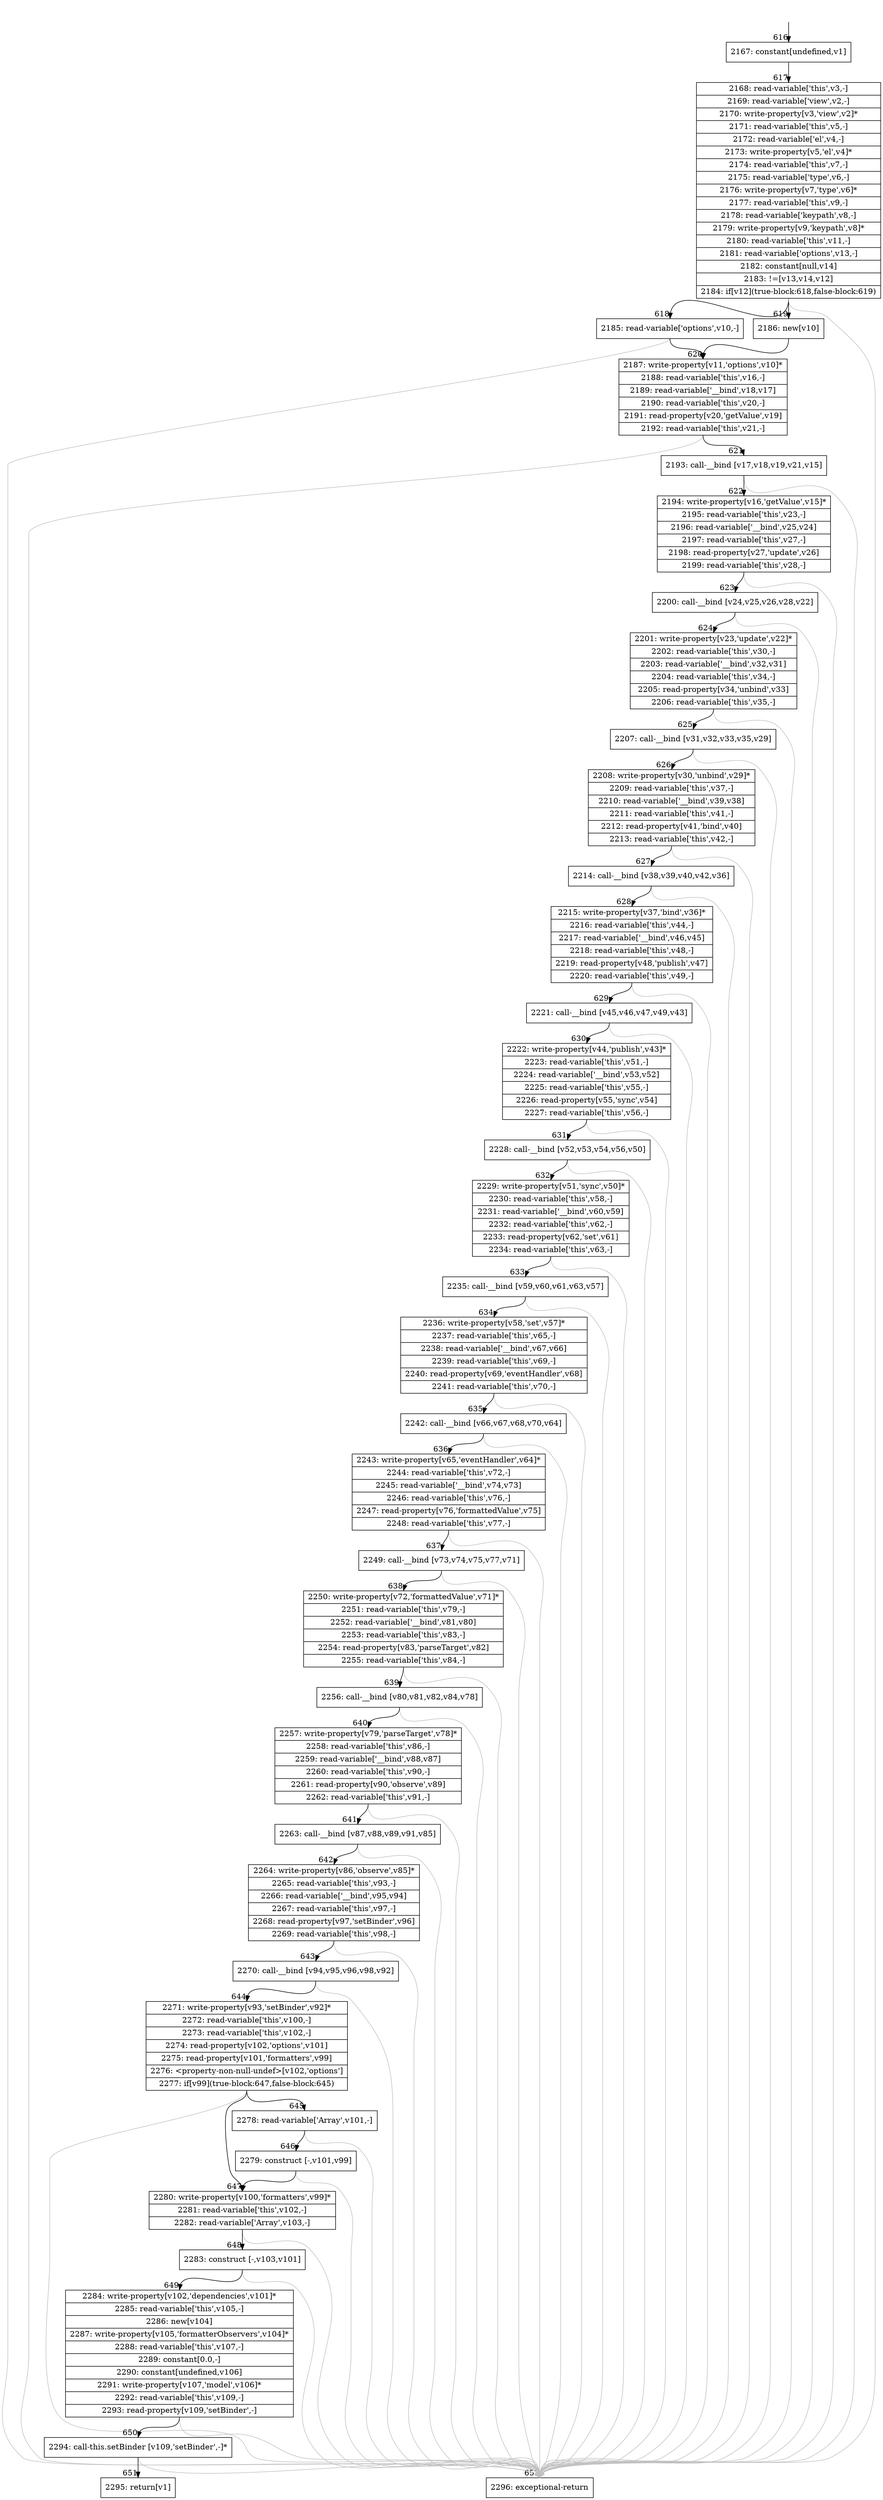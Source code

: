 digraph {
rankdir="TD"
BB_entry48[shape=none,label=""];
BB_entry48 -> BB616 [tailport=s, headport=n, headlabel="    616"]
BB616 [shape=record label="{2167: constant[undefined,v1]}" ] 
BB616 -> BB617 [tailport=s, headport=n, headlabel="      617"]
BB617 [shape=record label="{2168: read-variable['this',v3,-]|2169: read-variable['view',v2,-]|2170: write-property[v3,'view',v2]*|2171: read-variable['this',v5,-]|2172: read-variable['el',v4,-]|2173: write-property[v5,'el',v4]*|2174: read-variable['this',v7,-]|2175: read-variable['type',v6,-]|2176: write-property[v7,'type',v6]*|2177: read-variable['this',v9,-]|2178: read-variable['keypath',v8,-]|2179: write-property[v9,'keypath',v8]*|2180: read-variable['this',v11,-]|2181: read-variable['options',v13,-]|2182: constant[null,v14]|2183: !=[v13,v14,v12]|2184: if[v12](true-block:618,false-block:619)}" ] 
BB617 -> BB618 [tailport=s, headport=n, headlabel="      618"]
BB617 -> BB619 [tailport=s, headport=n, headlabel="      619"]
BB617 -> BB652 [tailport=s, headport=n, color=gray, headlabel="      652"]
BB618 [shape=record label="{2185: read-variable['options',v10,-]}" ] 
BB618 -> BB620 [tailport=s, headport=n, headlabel="      620"]
BB618 -> BB652 [tailport=s, headport=n, color=gray]
BB619 [shape=record label="{2186: new[v10]}" ] 
BB619 -> BB620 [tailport=s, headport=n]
BB620 [shape=record label="{2187: write-property[v11,'options',v10]*|2188: read-variable['this',v16,-]|2189: read-variable['__bind',v18,v17]|2190: read-variable['this',v20,-]|2191: read-property[v20,'getValue',v19]|2192: read-variable['this',v21,-]}" ] 
BB620 -> BB621 [tailport=s, headport=n, headlabel="      621"]
BB620 -> BB652 [tailport=s, headport=n, color=gray]
BB621 [shape=record label="{2193: call-__bind [v17,v18,v19,v21,v15]}" ] 
BB621 -> BB622 [tailport=s, headport=n, headlabel="      622"]
BB621 -> BB652 [tailport=s, headport=n, color=gray]
BB622 [shape=record label="{2194: write-property[v16,'getValue',v15]*|2195: read-variable['this',v23,-]|2196: read-variable['__bind',v25,v24]|2197: read-variable['this',v27,-]|2198: read-property[v27,'update',v26]|2199: read-variable['this',v28,-]}" ] 
BB622 -> BB623 [tailport=s, headport=n, headlabel="      623"]
BB622 -> BB652 [tailport=s, headport=n, color=gray]
BB623 [shape=record label="{2200: call-__bind [v24,v25,v26,v28,v22]}" ] 
BB623 -> BB624 [tailport=s, headport=n, headlabel="      624"]
BB623 -> BB652 [tailport=s, headport=n, color=gray]
BB624 [shape=record label="{2201: write-property[v23,'update',v22]*|2202: read-variable['this',v30,-]|2203: read-variable['__bind',v32,v31]|2204: read-variable['this',v34,-]|2205: read-property[v34,'unbind',v33]|2206: read-variable['this',v35,-]}" ] 
BB624 -> BB625 [tailport=s, headport=n, headlabel="      625"]
BB624 -> BB652 [tailport=s, headport=n, color=gray]
BB625 [shape=record label="{2207: call-__bind [v31,v32,v33,v35,v29]}" ] 
BB625 -> BB626 [tailport=s, headport=n, headlabel="      626"]
BB625 -> BB652 [tailport=s, headport=n, color=gray]
BB626 [shape=record label="{2208: write-property[v30,'unbind',v29]*|2209: read-variable['this',v37,-]|2210: read-variable['__bind',v39,v38]|2211: read-variable['this',v41,-]|2212: read-property[v41,'bind',v40]|2213: read-variable['this',v42,-]}" ] 
BB626 -> BB627 [tailport=s, headport=n, headlabel="      627"]
BB626 -> BB652 [tailport=s, headport=n, color=gray]
BB627 [shape=record label="{2214: call-__bind [v38,v39,v40,v42,v36]}" ] 
BB627 -> BB628 [tailport=s, headport=n, headlabel="      628"]
BB627 -> BB652 [tailport=s, headport=n, color=gray]
BB628 [shape=record label="{2215: write-property[v37,'bind',v36]*|2216: read-variable['this',v44,-]|2217: read-variable['__bind',v46,v45]|2218: read-variable['this',v48,-]|2219: read-property[v48,'publish',v47]|2220: read-variable['this',v49,-]}" ] 
BB628 -> BB629 [tailport=s, headport=n, headlabel="      629"]
BB628 -> BB652 [tailport=s, headport=n, color=gray]
BB629 [shape=record label="{2221: call-__bind [v45,v46,v47,v49,v43]}" ] 
BB629 -> BB630 [tailport=s, headport=n, headlabel="      630"]
BB629 -> BB652 [tailport=s, headport=n, color=gray]
BB630 [shape=record label="{2222: write-property[v44,'publish',v43]*|2223: read-variable['this',v51,-]|2224: read-variable['__bind',v53,v52]|2225: read-variable['this',v55,-]|2226: read-property[v55,'sync',v54]|2227: read-variable['this',v56,-]}" ] 
BB630 -> BB631 [tailport=s, headport=n, headlabel="      631"]
BB630 -> BB652 [tailport=s, headport=n, color=gray]
BB631 [shape=record label="{2228: call-__bind [v52,v53,v54,v56,v50]}" ] 
BB631 -> BB632 [tailport=s, headport=n, headlabel="      632"]
BB631 -> BB652 [tailport=s, headport=n, color=gray]
BB632 [shape=record label="{2229: write-property[v51,'sync',v50]*|2230: read-variable['this',v58,-]|2231: read-variable['__bind',v60,v59]|2232: read-variable['this',v62,-]|2233: read-property[v62,'set',v61]|2234: read-variable['this',v63,-]}" ] 
BB632 -> BB633 [tailport=s, headport=n, headlabel="      633"]
BB632 -> BB652 [tailport=s, headport=n, color=gray]
BB633 [shape=record label="{2235: call-__bind [v59,v60,v61,v63,v57]}" ] 
BB633 -> BB634 [tailport=s, headport=n, headlabel="      634"]
BB633 -> BB652 [tailport=s, headport=n, color=gray]
BB634 [shape=record label="{2236: write-property[v58,'set',v57]*|2237: read-variable['this',v65,-]|2238: read-variable['__bind',v67,v66]|2239: read-variable['this',v69,-]|2240: read-property[v69,'eventHandler',v68]|2241: read-variable['this',v70,-]}" ] 
BB634 -> BB635 [tailport=s, headport=n, headlabel="      635"]
BB634 -> BB652 [tailport=s, headport=n, color=gray]
BB635 [shape=record label="{2242: call-__bind [v66,v67,v68,v70,v64]}" ] 
BB635 -> BB636 [tailport=s, headport=n, headlabel="      636"]
BB635 -> BB652 [tailport=s, headport=n, color=gray]
BB636 [shape=record label="{2243: write-property[v65,'eventHandler',v64]*|2244: read-variable['this',v72,-]|2245: read-variable['__bind',v74,v73]|2246: read-variable['this',v76,-]|2247: read-property[v76,'formattedValue',v75]|2248: read-variable['this',v77,-]}" ] 
BB636 -> BB637 [tailport=s, headport=n, headlabel="      637"]
BB636 -> BB652 [tailport=s, headport=n, color=gray]
BB637 [shape=record label="{2249: call-__bind [v73,v74,v75,v77,v71]}" ] 
BB637 -> BB638 [tailport=s, headport=n, headlabel="      638"]
BB637 -> BB652 [tailport=s, headport=n, color=gray]
BB638 [shape=record label="{2250: write-property[v72,'formattedValue',v71]*|2251: read-variable['this',v79,-]|2252: read-variable['__bind',v81,v80]|2253: read-variable['this',v83,-]|2254: read-property[v83,'parseTarget',v82]|2255: read-variable['this',v84,-]}" ] 
BB638 -> BB639 [tailport=s, headport=n, headlabel="      639"]
BB638 -> BB652 [tailport=s, headport=n, color=gray]
BB639 [shape=record label="{2256: call-__bind [v80,v81,v82,v84,v78]}" ] 
BB639 -> BB640 [tailport=s, headport=n, headlabel="      640"]
BB639 -> BB652 [tailport=s, headport=n, color=gray]
BB640 [shape=record label="{2257: write-property[v79,'parseTarget',v78]*|2258: read-variable['this',v86,-]|2259: read-variable['__bind',v88,v87]|2260: read-variable['this',v90,-]|2261: read-property[v90,'observe',v89]|2262: read-variable['this',v91,-]}" ] 
BB640 -> BB641 [tailport=s, headport=n, headlabel="      641"]
BB640 -> BB652 [tailport=s, headport=n, color=gray]
BB641 [shape=record label="{2263: call-__bind [v87,v88,v89,v91,v85]}" ] 
BB641 -> BB642 [tailport=s, headport=n, headlabel="      642"]
BB641 -> BB652 [tailport=s, headport=n, color=gray]
BB642 [shape=record label="{2264: write-property[v86,'observe',v85]*|2265: read-variable['this',v93,-]|2266: read-variable['__bind',v95,v94]|2267: read-variable['this',v97,-]|2268: read-property[v97,'setBinder',v96]|2269: read-variable['this',v98,-]}" ] 
BB642 -> BB643 [tailport=s, headport=n, headlabel="      643"]
BB642 -> BB652 [tailport=s, headport=n, color=gray]
BB643 [shape=record label="{2270: call-__bind [v94,v95,v96,v98,v92]}" ] 
BB643 -> BB644 [tailport=s, headport=n, headlabel="      644"]
BB643 -> BB652 [tailport=s, headport=n, color=gray]
BB644 [shape=record label="{2271: write-property[v93,'setBinder',v92]*|2272: read-variable['this',v100,-]|2273: read-variable['this',v102,-]|2274: read-property[v102,'options',v101]|2275: read-property[v101,'formatters',v99]|2276: \<property-non-null-undef\>[v102,'options']|2277: if[v99](true-block:647,false-block:645)}" ] 
BB644 -> BB647 [tailport=s, headport=n, headlabel="      647"]
BB644 -> BB645 [tailport=s, headport=n, headlabel="      645"]
BB644 -> BB652 [tailport=s, headport=n, color=gray]
BB645 [shape=record label="{2278: read-variable['Array',v101,-]}" ] 
BB645 -> BB646 [tailport=s, headport=n, headlabel="      646"]
BB645 -> BB652 [tailport=s, headport=n, color=gray]
BB646 [shape=record label="{2279: construct [-,v101,v99]}" ] 
BB646 -> BB647 [tailport=s, headport=n]
BB646 -> BB652 [tailport=s, headport=n, color=gray]
BB647 [shape=record label="{2280: write-property[v100,'formatters',v99]*|2281: read-variable['this',v102,-]|2282: read-variable['Array',v103,-]}" ] 
BB647 -> BB648 [tailport=s, headport=n, headlabel="      648"]
BB647 -> BB652 [tailport=s, headport=n, color=gray]
BB648 [shape=record label="{2283: construct [-,v103,v101]}" ] 
BB648 -> BB649 [tailport=s, headport=n, headlabel="      649"]
BB648 -> BB652 [tailport=s, headport=n, color=gray]
BB649 [shape=record label="{2284: write-property[v102,'dependencies',v101]*|2285: read-variable['this',v105,-]|2286: new[v104]|2287: write-property[v105,'formatterObservers',v104]*|2288: read-variable['this',v107,-]|2289: constant[0.0,-]|2290: constant[undefined,v106]|2291: write-property[v107,'model',v106]*|2292: read-variable['this',v109,-]|2293: read-property[v109,'setBinder',-]}" ] 
BB649 -> BB650 [tailport=s, headport=n, headlabel="      650"]
BB649 -> BB652 [tailport=s, headport=n, color=gray]
BB650 [shape=record label="{2294: call-this.setBinder [v109,'setBinder',-]*}" ] 
BB650 -> BB651 [tailport=s, headport=n, headlabel="      651"]
BB650 -> BB652 [tailport=s, headport=n, color=gray]
BB651 [shape=record label="{2295: return[v1]}" ] 
BB652 [shape=record label="{2296: exceptional-return}" ] 
//#$~ 549
}
